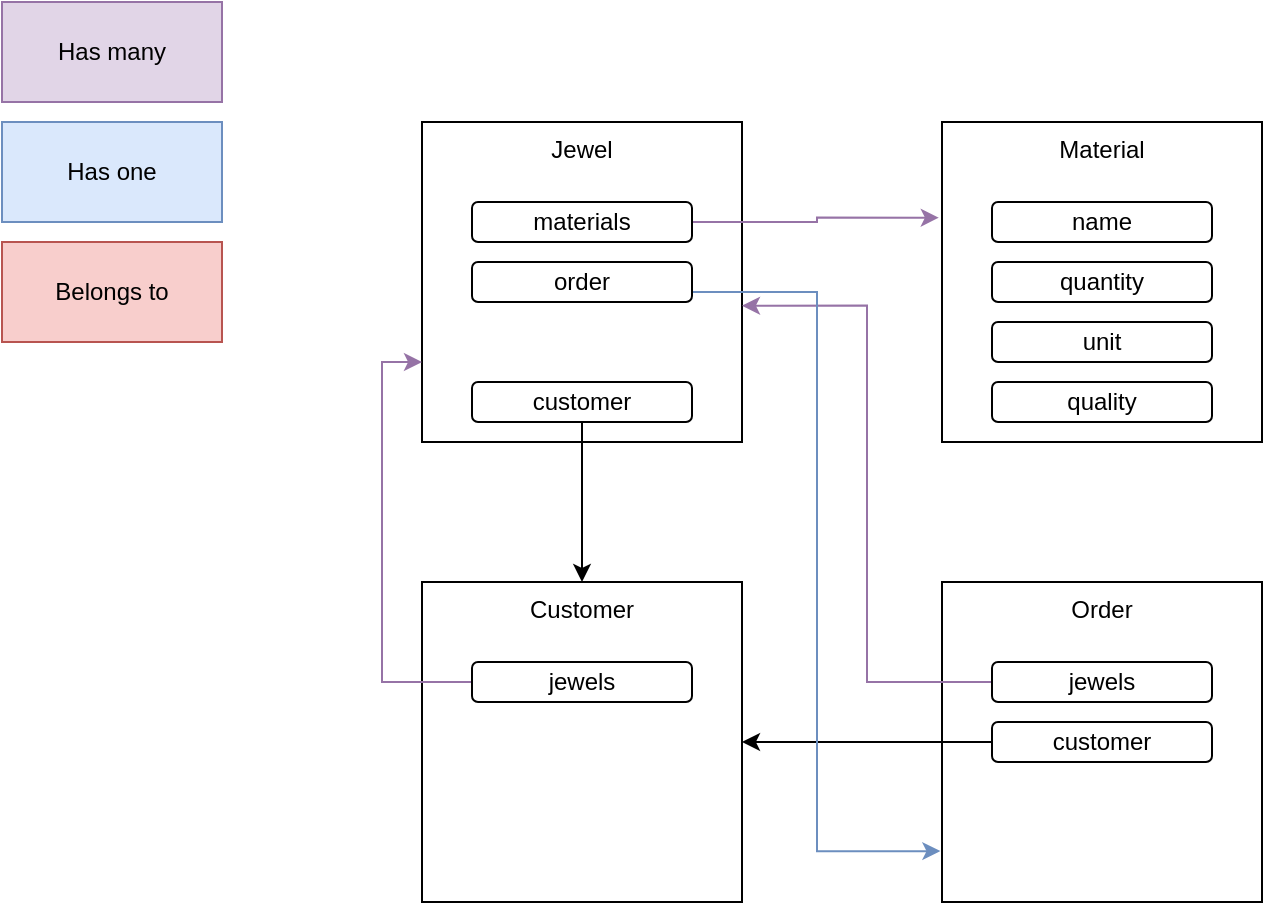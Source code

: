 <mxfile version="16.6.2" type="github"><diagram id="F7EDDzYqnSpZCV96wRuc" name="Page-1"><mxGraphModel dx="1038" dy="543" grid="1" gridSize="10" guides="1" tooltips="1" connect="1" arrows="1" fold="1" page="1" pageScale="1" pageWidth="827" pageHeight="1169" math="0" shadow="0"><root><mxCell id="0"/><mxCell id="1" parent="0"/><mxCell id="hKPyvYE_hBDxSMxlPfx6-3" value="Jewel" style="whiteSpace=wrap;html=1;aspect=fixed;verticalAlign=top;" parent="1" vertex="1"><mxGeometry x="230" y="80" width="160" height="160" as="geometry"/></mxCell><mxCell id="hKPyvYE_hBDxSMxlPfx6-7" style="edgeStyle=orthogonalEdgeStyle;rounded=0;orthogonalLoop=1;jettySize=auto;html=1;entryX=-0.01;entryY=0.299;entryDx=0;entryDy=0;entryPerimeter=0;fillColor=#e1d5e7;strokeColor=#9673a6;" parent="1" source="hKPyvYE_hBDxSMxlPfx6-5" target="hKPyvYE_hBDxSMxlPfx6-6" edge="1"><mxGeometry relative="1" as="geometry"/></mxCell><mxCell id="hKPyvYE_hBDxSMxlPfx6-5" value="materials" style="rounded=1;whiteSpace=wrap;html=1;" parent="1" vertex="1"><mxGeometry x="255" y="120" width="110" height="20" as="geometry"/></mxCell><mxCell id="hKPyvYE_hBDxSMxlPfx6-6" value="Material" style="whiteSpace=wrap;html=1;aspect=fixed;verticalAlign=top;" parent="1" vertex="1"><mxGeometry x="490" y="80" width="160" height="160" as="geometry"/></mxCell><mxCell id="hKPyvYE_hBDxSMxlPfx6-8" value="Customer" style="whiteSpace=wrap;html=1;aspect=fixed;verticalAlign=top;" parent="1" vertex="1"><mxGeometry x="230" y="310" width="160" height="160" as="geometry"/></mxCell><mxCell id="hKPyvYE_hBDxSMxlPfx6-11" style="edgeStyle=orthogonalEdgeStyle;rounded=0;orthogonalLoop=1;jettySize=auto;html=1;exitX=0.5;exitY=1;exitDx=0;exitDy=0;entryX=0.5;entryY=0;entryDx=0;entryDy=0;" parent="1" source="hKPyvYE_hBDxSMxlPfx6-10" target="hKPyvYE_hBDxSMxlPfx6-8" edge="1"><mxGeometry relative="1" as="geometry"/></mxCell><mxCell id="hKPyvYE_hBDxSMxlPfx6-10" value="customer" style="rounded=1;whiteSpace=wrap;html=1;" parent="1" vertex="1"><mxGeometry x="255" y="210" width="110" height="20" as="geometry"/></mxCell><mxCell id="hKPyvYE_hBDxSMxlPfx6-14" style="edgeStyle=orthogonalEdgeStyle;rounded=0;orthogonalLoop=1;jettySize=auto;html=1;entryX=0;entryY=0.75;entryDx=0;entryDy=0;fillColor=#e1d5e7;strokeColor=#9673a6;" parent="1" source="hKPyvYE_hBDxSMxlPfx6-13" target="hKPyvYE_hBDxSMxlPfx6-3" edge="1"><mxGeometry relative="1" as="geometry"><Array as="points"><mxPoint x="210" y="360"/><mxPoint x="210" y="200"/></Array></mxGeometry></mxCell><mxCell id="hKPyvYE_hBDxSMxlPfx6-13" value="jewels" style="rounded=1;whiteSpace=wrap;html=1;" parent="1" vertex="1"><mxGeometry x="255" y="350" width="110" height="20" as="geometry"/></mxCell><mxCell id="hKPyvYE_hBDxSMxlPfx6-16" value="Has many" style="rounded=0;whiteSpace=wrap;html=1;labelBackgroundColor=none;fillColor=#e1d5e7;strokeColor=#9673a6;" parent="1" vertex="1"><mxGeometry x="20" y="20" width="110" height="50" as="geometry"/></mxCell><mxCell id="hKPyvYE_hBDxSMxlPfx6-17" value="Has one" style="rounded=0;whiteSpace=wrap;html=1;labelBackgroundColor=none;fillColor=#dae8fc;strokeColor=#6c8ebf;" parent="1" vertex="1"><mxGeometry x="20" y="80" width="110" height="50" as="geometry"/></mxCell><mxCell id="hKPyvYE_hBDxSMxlPfx6-18" value="Belongs to" style="rounded=0;whiteSpace=wrap;html=1;labelBackgroundColor=none;fillColor=#f8cecc;strokeColor=#b85450;" parent="1" vertex="1"><mxGeometry x="20" y="140" width="110" height="50" as="geometry"/></mxCell><mxCell id="hKPyvYE_hBDxSMxlPfx6-19" value="name" style="rounded=1;whiteSpace=wrap;html=1;" parent="1" vertex="1"><mxGeometry x="515" y="120" width="110" height="20" as="geometry"/></mxCell><mxCell id="hKPyvYE_hBDxSMxlPfx6-20" value="quantity" style="rounded=1;whiteSpace=wrap;html=1;" parent="1" vertex="1"><mxGeometry x="515" y="150" width="110" height="20" as="geometry"/></mxCell><mxCell id="hKPyvYE_hBDxSMxlPfx6-21" value="unit" style="rounded=1;whiteSpace=wrap;html=1;" parent="1" vertex="1"><mxGeometry x="515" y="180" width="110" height="20" as="geometry"/></mxCell><mxCell id="hKPyvYE_hBDxSMxlPfx6-22" value="quality" style="rounded=1;whiteSpace=wrap;html=1;" parent="1" vertex="1"><mxGeometry x="515" y="210" width="110" height="20" as="geometry"/></mxCell><mxCell id="WGtC2YEQ6daJcVIUDLVi-2" value="Order" style="whiteSpace=wrap;html=1;aspect=fixed;verticalAlign=top;" vertex="1" parent="1"><mxGeometry x="490" y="310" width="160" height="160" as="geometry"/></mxCell><mxCell id="WGtC2YEQ6daJcVIUDLVi-5" style="edgeStyle=orthogonalEdgeStyle;rounded=0;orthogonalLoop=1;jettySize=auto;html=1;entryX=1;entryY=0.574;entryDx=0;entryDy=0;entryPerimeter=0;fillColor=#e1d5e7;strokeColor=#9673a6;" edge="1" parent="1" source="WGtC2YEQ6daJcVIUDLVi-3" target="hKPyvYE_hBDxSMxlPfx6-3"><mxGeometry relative="1" as="geometry"/></mxCell><mxCell id="WGtC2YEQ6daJcVIUDLVi-3" value="jewels" style="rounded=1;whiteSpace=wrap;html=1;" vertex="1" parent="1"><mxGeometry x="515" y="350" width="110" height="20" as="geometry"/></mxCell><mxCell id="WGtC2YEQ6daJcVIUDLVi-6" style="edgeStyle=orthogonalEdgeStyle;rounded=0;orthogonalLoop=1;jettySize=auto;html=1;" edge="1" parent="1" source="WGtC2YEQ6daJcVIUDLVi-4" target="hKPyvYE_hBDxSMxlPfx6-8"><mxGeometry relative="1" as="geometry"/></mxCell><mxCell id="WGtC2YEQ6daJcVIUDLVi-4" value="customer" style="rounded=1;whiteSpace=wrap;html=1;" vertex="1" parent="1"><mxGeometry x="515" y="380" width="110" height="20" as="geometry"/></mxCell><mxCell id="WGtC2YEQ6daJcVIUDLVi-8" style="edgeStyle=orthogonalEdgeStyle;rounded=0;orthogonalLoop=1;jettySize=auto;html=1;exitX=1;exitY=0.75;exitDx=0;exitDy=0;entryX=-0.005;entryY=0.841;entryDx=0;entryDy=0;entryPerimeter=0;fillColor=#dae8fc;strokeColor=#6c8ebf;" edge="1" parent="1" source="WGtC2YEQ6daJcVIUDLVi-7" target="WGtC2YEQ6daJcVIUDLVi-2"><mxGeometry relative="1" as="geometry"/></mxCell><mxCell id="WGtC2YEQ6daJcVIUDLVi-7" value="order" style="rounded=1;whiteSpace=wrap;html=1;" vertex="1" parent="1"><mxGeometry x="255" y="150" width="110" height="20" as="geometry"/></mxCell></root></mxGraphModel></diagram></mxfile>